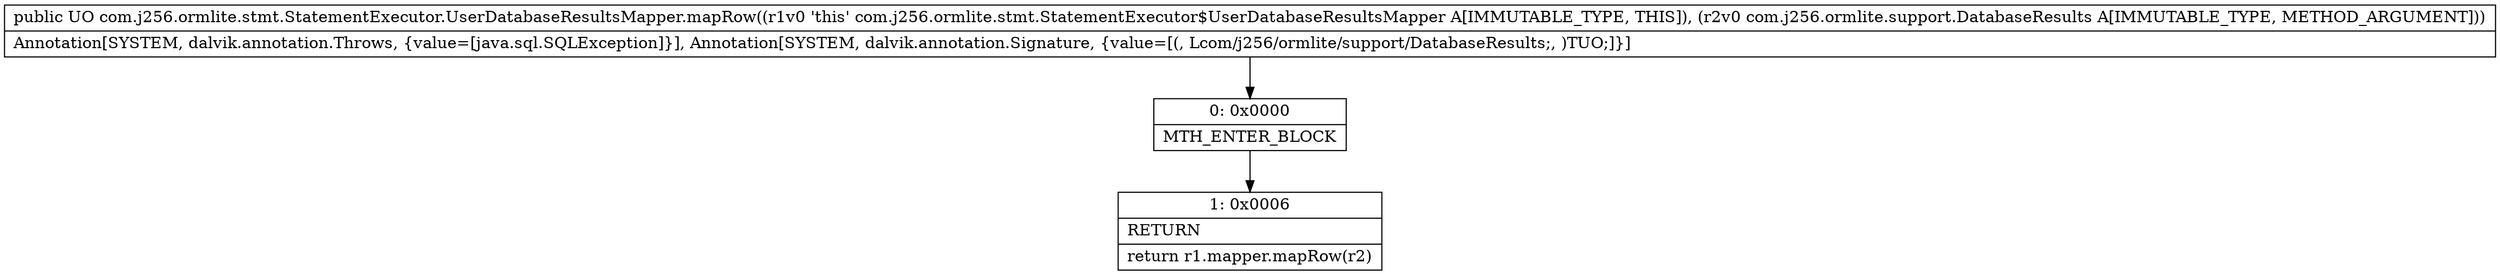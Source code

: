 digraph "CFG forcom.j256.ormlite.stmt.StatementExecutor.UserDatabaseResultsMapper.mapRow(Lcom\/j256\/ormlite\/support\/DatabaseResults;)Ljava\/lang\/Object;" {
Node_0 [shape=record,label="{0\:\ 0x0000|MTH_ENTER_BLOCK\l}"];
Node_1 [shape=record,label="{1\:\ 0x0006|RETURN\l|return r1.mapper.mapRow(r2)\l}"];
MethodNode[shape=record,label="{public UO com.j256.ormlite.stmt.StatementExecutor.UserDatabaseResultsMapper.mapRow((r1v0 'this' com.j256.ormlite.stmt.StatementExecutor$UserDatabaseResultsMapper A[IMMUTABLE_TYPE, THIS]), (r2v0 com.j256.ormlite.support.DatabaseResults A[IMMUTABLE_TYPE, METHOD_ARGUMENT]))  | Annotation[SYSTEM, dalvik.annotation.Throws, \{value=[java.sql.SQLException]\}], Annotation[SYSTEM, dalvik.annotation.Signature, \{value=[(, Lcom\/j256\/ormlite\/support\/DatabaseResults;, )TUO;]\}]\l}"];
MethodNode -> Node_0;
Node_0 -> Node_1;
}

